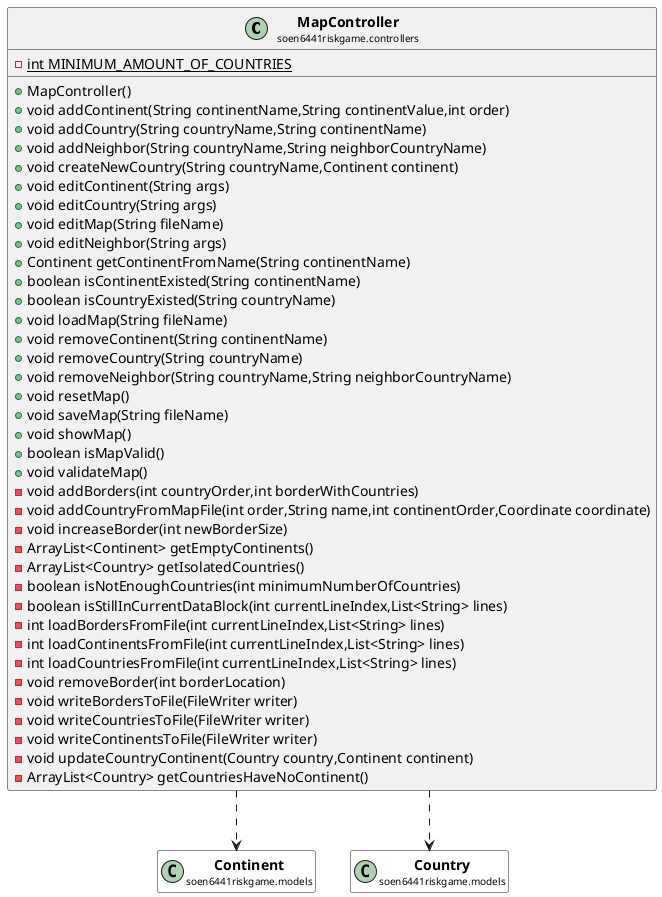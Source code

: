 @startuml

skinparam svgLinkTarget _parent
skinparam linetype ortho
set namespaceSeparator none
class "<b><size:14>MapController</b>\n<size:10>soen6441riskgame.controllers" as soen6441riskgame.controllers.MapController  [[../../soen6441riskgame/controllers/MapController.html{soen6441riskgame.controllers.MapController}]] {
{static} -int MINIMUM_AMOUNT_OF_COUNTRIES
+MapController()
+void addContinent(String continentName,String continentValue,int order)
+void addCountry(String countryName,String continentName)
+void addNeighbor(String countryName,String neighborCountryName)
+void createNewCountry(String countryName,Continent continent)
+void editContinent(String args)
+void editCountry(String args)
+void editMap(String fileName)
+void editNeighbor(String args)
+Continent getContinentFromName(String continentName)
+boolean isContinentExisted(String continentName)
+boolean isCountryExisted(String countryName)
+void loadMap(String fileName)
+void removeContinent(String continentName)
+void removeCountry(String countryName)
+void removeNeighbor(String countryName,String neighborCountryName)
+void resetMap()
+void saveMap(String fileName)
+void showMap()
+boolean isMapValid()
+void validateMap()
-void addBorders(int countryOrder,int borderWithCountries)
-void addCountryFromMapFile(int order,String name,int continentOrder,Coordinate coordinate)
-void increaseBorder(int newBorderSize)
-ArrayList<Continent> getEmptyContinents()
-ArrayList<Country> getIsolatedCountries()
-boolean isNotEnoughCountries(int minimumNumberOfCountries)
-boolean isStillInCurrentDataBlock(int currentLineIndex,List<String> lines)
-int loadBordersFromFile(int currentLineIndex,List<String> lines)
-int loadContinentsFromFile(int currentLineIndex,List<String> lines)
-int loadCountriesFromFile(int currentLineIndex,List<String> lines)
-void removeBorder(int borderLocation)
-void writeBordersToFile(FileWriter writer)
-void writeCountriesToFile(FileWriter writer)
-void writeContinentsToFile(FileWriter writer)
-void updateCountryContinent(Country country,Continent continent)
-ArrayList<Country> getCountriesHaveNoContinent()
}



class "<b><size:14>Continent</b>\n<size:10>soen6441riskgame.models" as soen6441riskgame.models.Continent  [[../../soen6441riskgame/models/Continent.html{soen6441riskgame.models.Continent}]] #white {
}

hide soen6441riskgame.models.Continent fields
hide soen6441riskgame.models.Continent methods

soen6441riskgame.controllers.MapController ..> soen6441riskgame.models.Continent



class "<b><size:14>Country</b>\n<size:10>soen6441riskgame.models" as soen6441riskgame.models.Country  [[../../soen6441riskgame/models/Country.html{soen6441riskgame.models.Country}]] #white {
}

hide soen6441riskgame.models.Country fields
hide soen6441riskgame.models.Country methods

soen6441riskgame.controllers.MapController ..> soen6441riskgame.models.Country




@enduml
